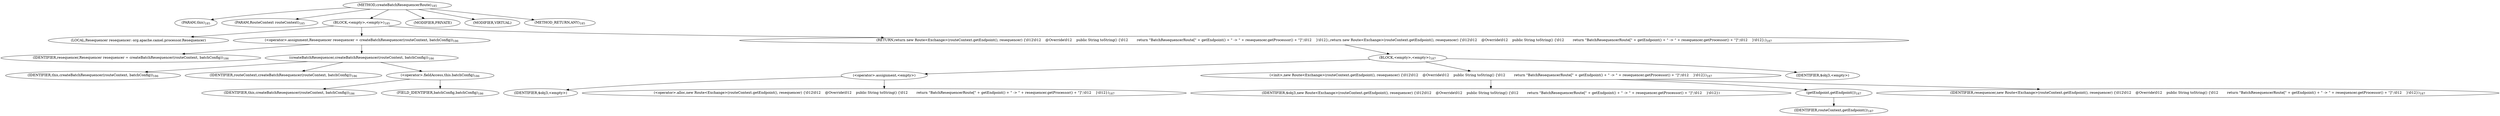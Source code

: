 digraph "createBatchResequencerRoute" {  
"359" [label = <(METHOD,createBatchResequencerRoute)<SUB>185</SUB>> ]
"38" [label = <(PARAM,this)<SUB>185</SUB>> ]
"360" [label = <(PARAM,RouteContext routeContext)<SUB>185</SUB>> ]
"361" [label = <(BLOCK,&lt;empty&gt;,&lt;empty&gt;)<SUB>185</SUB>> ]
"362" [label = <(LOCAL,Resequencer resequencer: org.apache.camel.processor.Resequencer)> ]
"363" [label = <(&lt;operator&gt;.assignment,Resequencer resequencer = createBatchResequencer(routeContext, batchConfig))<SUB>186</SUB>> ]
"364" [label = <(IDENTIFIER,resequencer,Resequencer resequencer = createBatchResequencer(routeContext, batchConfig))<SUB>186</SUB>> ]
"365" [label = <(createBatchResequencer,createBatchResequencer(routeContext, batchConfig))<SUB>186</SUB>> ]
"37" [label = <(IDENTIFIER,this,createBatchResequencer(routeContext, batchConfig))<SUB>186</SUB>> ]
"366" [label = <(IDENTIFIER,routeContext,createBatchResequencer(routeContext, batchConfig))<SUB>186</SUB>> ]
"367" [label = <(&lt;operator&gt;.fieldAccess,this.batchConfig)<SUB>186</SUB>> ]
"368" [label = <(IDENTIFIER,this,createBatchResequencer(routeContext, batchConfig))<SUB>186</SUB>> ]
"369" [label = <(FIELD_IDENTIFIER,batchConfig,batchConfig)<SUB>186</SUB>> ]
"370" [label = <(RETURN,return new Route&lt;Exchange&gt;(routeContext.getEndpoint(), resequencer) {\012\012    @Override\012    public String toString() {\012        return &quot;BatchResequencerRoute[&quot; + getEndpoint() + &quot; -&gt; &quot; + resequencer.getProcessor() + &quot;]&quot;;\012    }\012};,return new Route&lt;Exchange&gt;(routeContext.getEndpoint(), resequencer) {\012\012    @Override\012    public String toString() {\012        return &quot;BatchResequencerRoute[&quot; + getEndpoint() + &quot; -&gt; &quot; + resequencer.getProcessor() + &quot;]&quot;;\012    }\012};)<SUB>187</SUB>> ]
"371" [label = <(BLOCK,&lt;empty&gt;,&lt;empty&gt;)<SUB>187</SUB>> ]
"372" [label = <(&lt;operator&gt;.assignment,&lt;empty&gt;)> ]
"373" [label = <(IDENTIFIER,$obj3,&lt;empty&gt;)> ]
"374" [label = <(&lt;operator&gt;.alloc,new Route&lt;Exchange&gt;(routeContext.getEndpoint(), resequencer) {\012\012    @Override\012    public String toString() {\012        return &quot;BatchResequencerRoute[&quot; + getEndpoint() + &quot; -&gt; &quot; + resequencer.getProcessor() + &quot;]&quot;;\012    }\012})<SUB>187</SUB>> ]
"375" [label = <(&lt;init&gt;,new Route&lt;Exchange&gt;(routeContext.getEndpoint(), resequencer) {\012\012    @Override\012    public String toString() {\012        return &quot;BatchResequencerRoute[&quot; + getEndpoint() + &quot; -&gt; &quot; + resequencer.getProcessor() + &quot;]&quot;;\012    }\012})<SUB>187</SUB>> ]
"376" [label = <(IDENTIFIER,$obj3,new Route&lt;Exchange&gt;(routeContext.getEndpoint(), resequencer) {\012\012    @Override\012    public String toString() {\012        return &quot;BatchResequencerRoute[&quot; + getEndpoint() + &quot; -&gt; &quot; + resequencer.getProcessor() + &quot;]&quot;;\012    }\012})> ]
"377" [label = <(getEndpoint,getEndpoint())<SUB>187</SUB>> ]
"378" [label = <(IDENTIFIER,routeContext,getEndpoint())<SUB>187</SUB>> ]
"379" [label = <(IDENTIFIER,resequencer,new Route&lt;Exchange&gt;(routeContext.getEndpoint(), resequencer) {\012\012    @Override\012    public String toString() {\012        return &quot;BatchResequencerRoute[&quot; + getEndpoint() + &quot; -&gt; &quot; + resequencer.getProcessor() + &quot;]&quot;;\012    }\012})<SUB>187</SUB>> ]
"380" [label = <(IDENTIFIER,$obj3,&lt;empty&gt;)> ]
"381" [label = <(MODIFIER,PRIVATE)> ]
"382" [label = <(MODIFIER,VIRTUAL)> ]
"383" [label = <(METHOD_RETURN,ANY)<SUB>185</SUB>> ]
  "359" -> "38" 
  "359" -> "360" 
  "359" -> "361" 
  "359" -> "381" 
  "359" -> "382" 
  "359" -> "383" 
  "361" -> "362" 
  "361" -> "363" 
  "361" -> "370" 
  "363" -> "364" 
  "363" -> "365" 
  "365" -> "37" 
  "365" -> "366" 
  "365" -> "367" 
  "367" -> "368" 
  "367" -> "369" 
  "370" -> "371" 
  "371" -> "372" 
  "371" -> "375" 
  "371" -> "380" 
  "372" -> "373" 
  "372" -> "374" 
  "375" -> "376" 
  "375" -> "377" 
  "375" -> "379" 
  "377" -> "378" 
}
